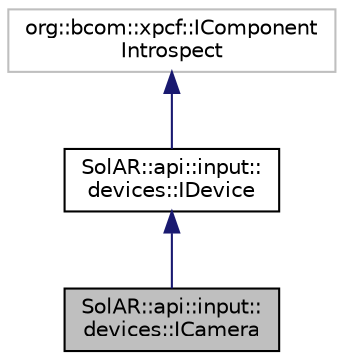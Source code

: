 digraph "SolAR::api::input::devices::ICamera"
{
 // LATEX_PDF_SIZE
  edge [fontname="Helvetica",fontsize="10",labelfontname="Helvetica",labelfontsize="10"];
  node [fontname="Helvetica",fontsize="10",shape=record];
  Node1 [label="SolAR::api::input::\ldevices::ICamera",height=0.2,width=0.4,color="black", fillcolor="grey75", style="filled", fontcolor="black",tooltip="Grabs images captured in real-time by a video camera. UUID: 5ddc7df0-8377-437f-9c81-3643f7676a5b"];
  Node2 -> Node1 [dir="back",color="midnightblue",fontsize="10",style="solid",fontname="Helvetica"];
  Node2 [label="SolAR::api::input::\ldevices::IDevice",height=0.2,width=0.4,color="black", fillcolor="white", style="filled",URL="$class_sol_a_r_1_1api_1_1input_1_1devices_1_1_i_device.html",tooltip="Manage any kind of device. UUID: d73c7b34-f6af-48f3-b65d-37a047929f4b"];
  Node3 -> Node2 [dir="back",color="midnightblue",fontsize="10",style="solid",fontname="Helvetica"];
  Node3 [label="org::bcom::xpcf::IComponent\lIntrospect",height=0.2,width=0.4,color="grey75", fillcolor="white", style="filled",tooltip=" "];
}
